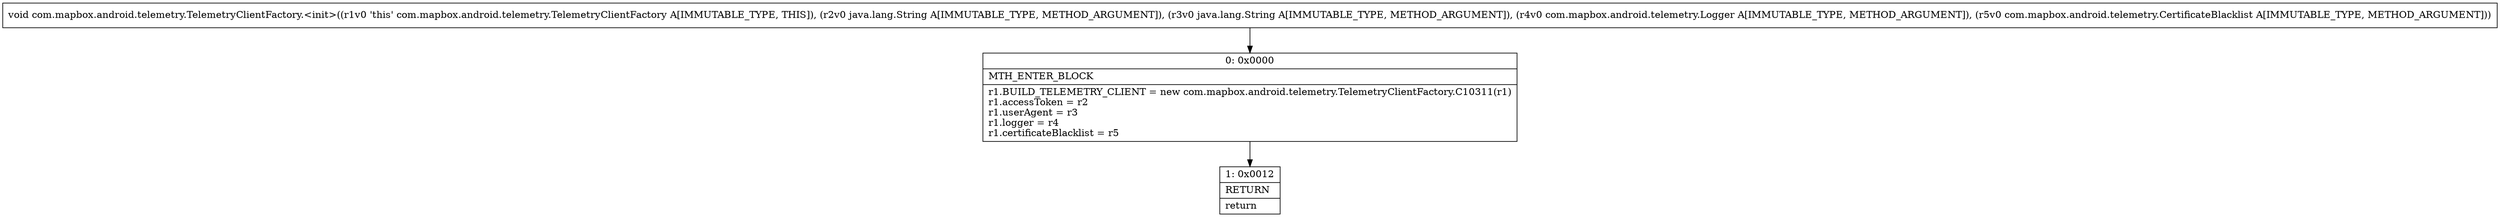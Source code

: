 digraph "CFG forcom.mapbox.android.telemetry.TelemetryClientFactory.\<init\>(Ljava\/lang\/String;Ljava\/lang\/String;Lcom\/mapbox\/android\/telemetry\/Logger;Lcom\/mapbox\/android\/telemetry\/CertificateBlacklist;)V" {
Node_0 [shape=record,label="{0\:\ 0x0000|MTH_ENTER_BLOCK\l|r1.BUILD_TELEMETRY_CLIENT = new com.mapbox.android.telemetry.TelemetryClientFactory.C10311(r1)\lr1.accessToken = r2\lr1.userAgent = r3\lr1.logger = r4\lr1.certificateBlacklist = r5\l}"];
Node_1 [shape=record,label="{1\:\ 0x0012|RETURN\l|return\l}"];
MethodNode[shape=record,label="{void com.mapbox.android.telemetry.TelemetryClientFactory.\<init\>((r1v0 'this' com.mapbox.android.telemetry.TelemetryClientFactory A[IMMUTABLE_TYPE, THIS]), (r2v0 java.lang.String A[IMMUTABLE_TYPE, METHOD_ARGUMENT]), (r3v0 java.lang.String A[IMMUTABLE_TYPE, METHOD_ARGUMENT]), (r4v0 com.mapbox.android.telemetry.Logger A[IMMUTABLE_TYPE, METHOD_ARGUMENT]), (r5v0 com.mapbox.android.telemetry.CertificateBlacklist A[IMMUTABLE_TYPE, METHOD_ARGUMENT])) }"];
MethodNode -> Node_0;
Node_0 -> Node_1;
}

